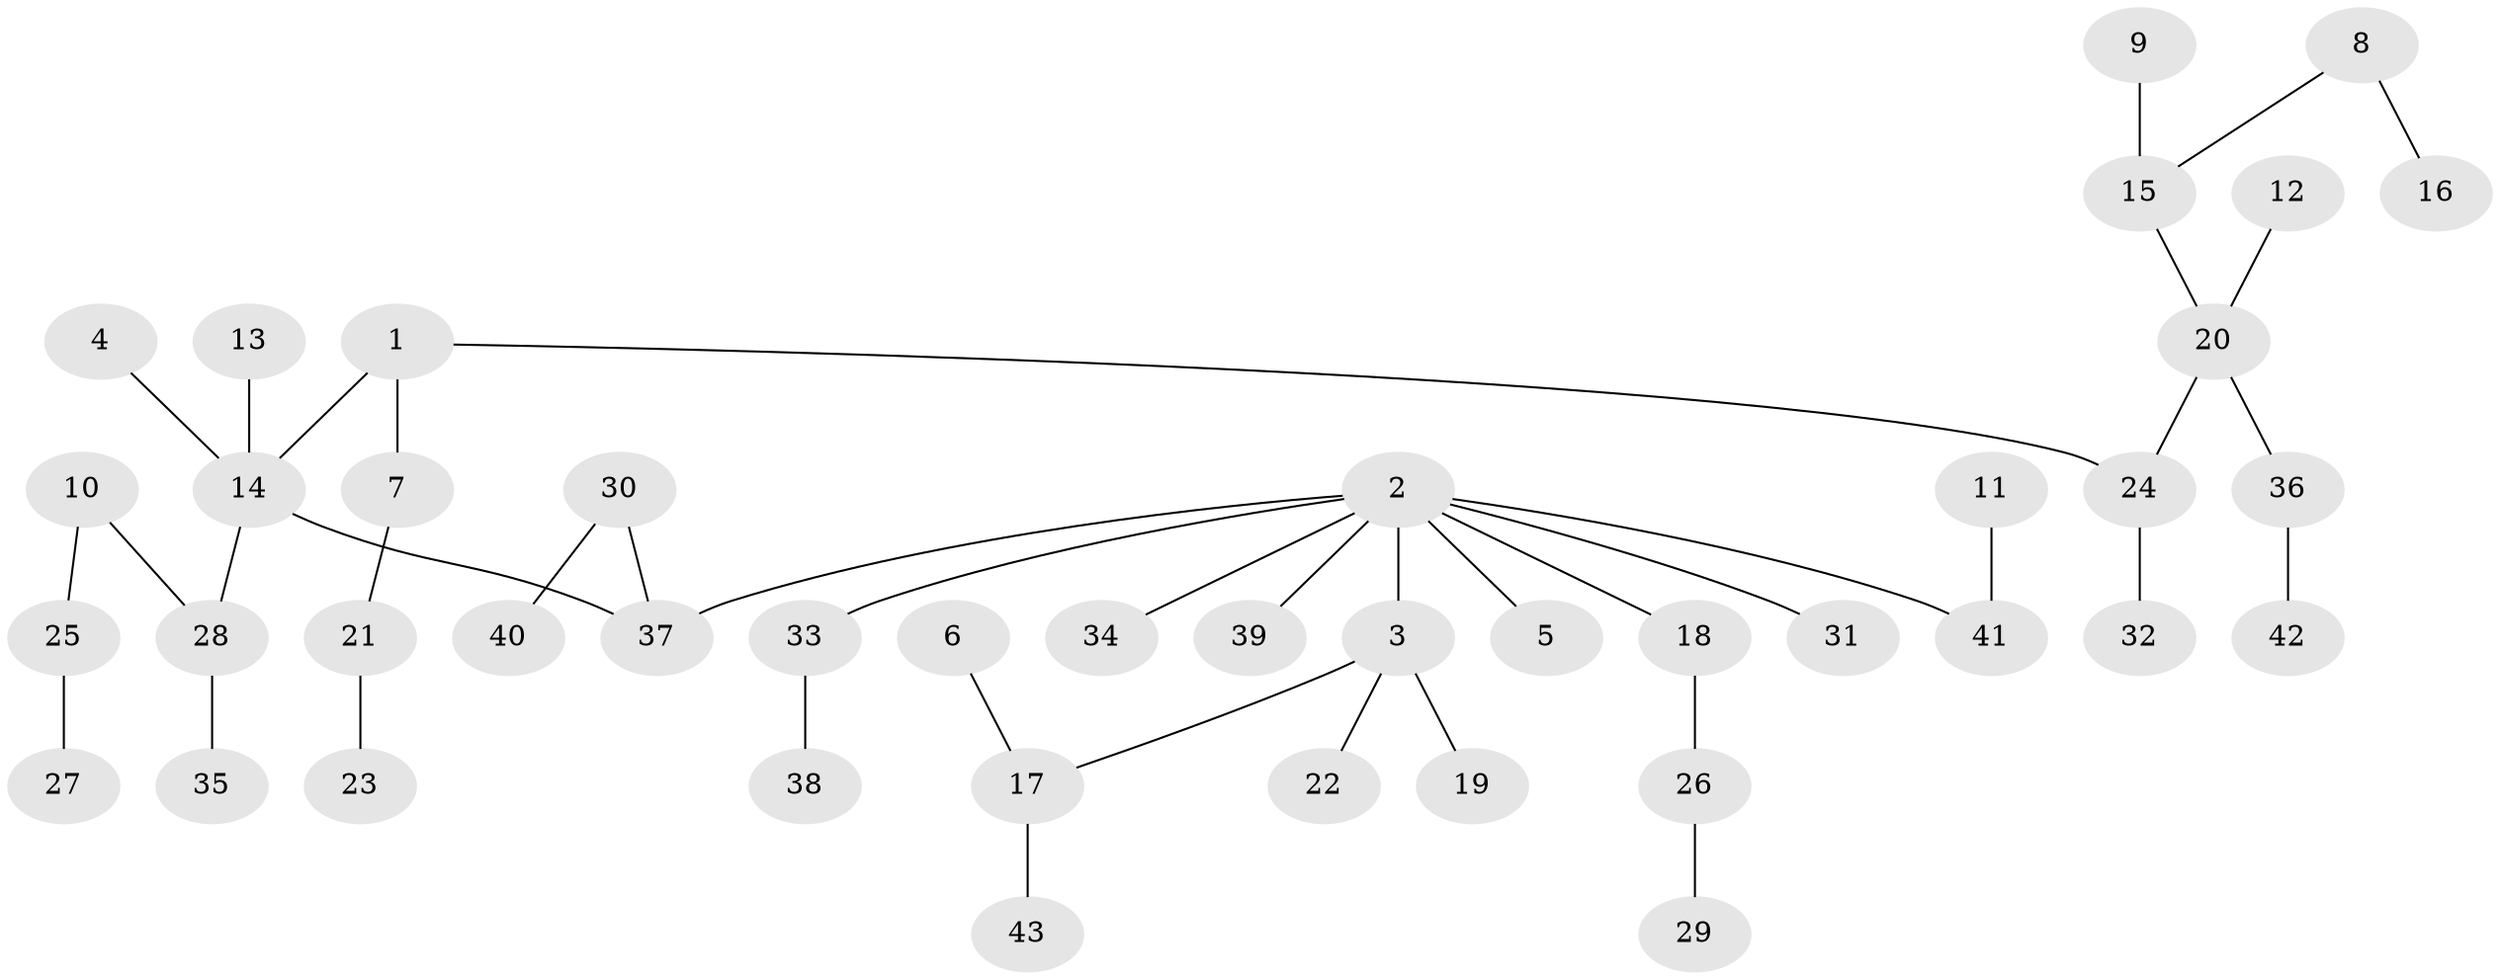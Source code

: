 // original degree distribution, {6: 0.023255813953488372, 4: 0.09302325581395349, 2: 0.2558139534883721, 3: 0.11627906976744186, 1: 0.4883720930232558, 5: 0.023255813953488372}
// Generated by graph-tools (version 1.1) at 2025/26/03/09/25 03:26:25]
// undirected, 43 vertices, 42 edges
graph export_dot {
graph [start="1"]
  node [color=gray90,style=filled];
  1;
  2;
  3;
  4;
  5;
  6;
  7;
  8;
  9;
  10;
  11;
  12;
  13;
  14;
  15;
  16;
  17;
  18;
  19;
  20;
  21;
  22;
  23;
  24;
  25;
  26;
  27;
  28;
  29;
  30;
  31;
  32;
  33;
  34;
  35;
  36;
  37;
  38;
  39;
  40;
  41;
  42;
  43;
  1 -- 7 [weight=1.0];
  1 -- 14 [weight=1.0];
  1 -- 24 [weight=1.0];
  2 -- 3 [weight=1.0];
  2 -- 5 [weight=1.0];
  2 -- 18 [weight=1.0];
  2 -- 31 [weight=1.0];
  2 -- 33 [weight=1.0];
  2 -- 34 [weight=1.0];
  2 -- 37 [weight=1.0];
  2 -- 39 [weight=1.0];
  2 -- 41 [weight=1.0];
  3 -- 17 [weight=1.0];
  3 -- 19 [weight=1.0];
  3 -- 22 [weight=1.0];
  4 -- 14 [weight=1.0];
  6 -- 17 [weight=1.0];
  7 -- 21 [weight=1.0];
  8 -- 15 [weight=1.0];
  8 -- 16 [weight=1.0];
  9 -- 15 [weight=1.0];
  10 -- 25 [weight=1.0];
  10 -- 28 [weight=1.0];
  11 -- 41 [weight=1.0];
  12 -- 20 [weight=1.0];
  13 -- 14 [weight=1.0];
  14 -- 28 [weight=1.0];
  14 -- 37 [weight=1.0];
  15 -- 20 [weight=1.0];
  17 -- 43 [weight=1.0];
  18 -- 26 [weight=1.0];
  20 -- 24 [weight=1.0];
  20 -- 36 [weight=1.0];
  21 -- 23 [weight=1.0];
  24 -- 32 [weight=1.0];
  25 -- 27 [weight=1.0];
  26 -- 29 [weight=1.0];
  28 -- 35 [weight=1.0];
  30 -- 37 [weight=1.0];
  30 -- 40 [weight=1.0];
  33 -- 38 [weight=1.0];
  36 -- 42 [weight=1.0];
}
